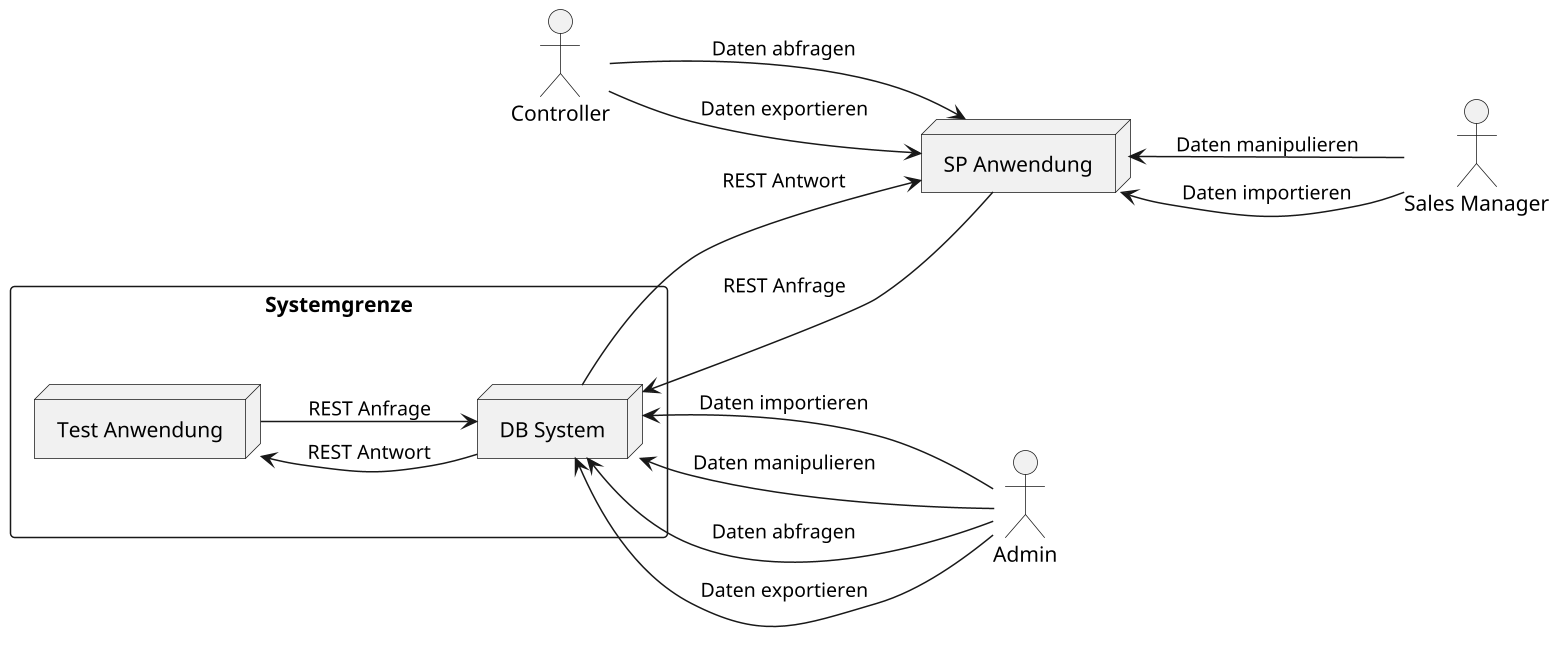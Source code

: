 @startuml
 left to right direction
 skinparam packageStyle rect
 skinparam monochrome true
 scale 1.5

 rectangle (Systemgrenze) {
 	node "DB System" as DBSystem
 	node "Test Anwendung" as TestAnwendung
 }

 node "SP Anwendung" as SPAnwendung

 actor Controller
 actor "Sales Manager" as SalesManager
 actor Admin

 Admin -up-> DBSystem : Daten importieren
 Admin -up-> DBSystem : Daten manipulieren
 Admin -up-> DBSystem : Daten abfragen
 Admin -up-> DBSystem : Daten exportieren


 Controller --> SPAnwendung : Daten abfragen
 Controller --> SPAnwendung : Daten exportieren

 SalesManager -down-> SPAnwendung : Daten importieren
 SalesManager -up-> SPAnwendung : Daten manipulieren

 DBSystem --> SPAnwendung : REST Antwort
 DBSystem <-- SPAnwendung : REST Anfrage

 DBSystem -up-> TestAnwendung : REST Antwort
 DBSystem <-up- TestAnwendung : REST Anfrage

 @enduml